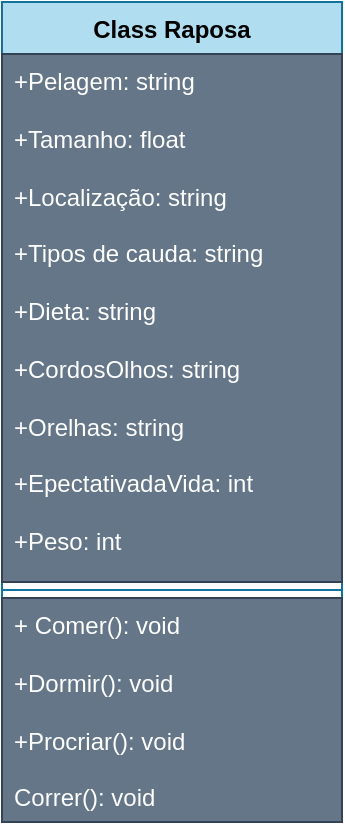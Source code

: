 <mxfile version="21.6.9" type="device">
  <diagram name="Página-1" id="MbaQlHeLYJgBoin0c5NS">
    <mxGraphModel dx="910" dy="521" grid="1" gridSize="10" guides="1" tooltips="1" connect="1" arrows="1" fold="1" page="1" pageScale="1" pageWidth="827" pageHeight="1169" math="0" shadow="0">
      <root>
        <mxCell id="0" />
        <mxCell id="1" parent="0" />
        <mxCell id="vRMYijvf0A109fN9fjne-1" value="Class Raposa" style="swimlane;fontStyle=1;align=center;verticalAlign=top;childLayout=stackLayout;horizontal=1;startSize=26;horizontalStack=0;resizeParent=1;resizeParentMax=0;resizeLast=0;collapsible=1;marginBottom=0;whiteSpace=wrap;html=1;fillColor=#b1ddf0;strokeColor=#10739e;" vertex="1" parent="1">
          <mxGeometry x="20" y="30" width="170" height="410" as="geometry" />
        </mxCell>
        <mxCell id="vRMYijvf0A109fN9fjne-2" value="+Pelagem: string&lt;br&gt;&lt;br&gt;+Tamanho: float&lt;br&gt;&lt;br&gt;+Localização: string&lt;br&gt;&lt;br&gt;+Tipos de cauda: string&lt;br&gt;&lt;br&gt;+Dieta: string&lt;br&gt;&lt;br&gt;+CordosOlhos: string&lt;br&gt;&lt;br&gt;+Orelhas: string&lt;br&gt;&lt;br&gt;+EpectativadaVida: int&lt;br&gt;&lt;br&gt;+Peso: int" style="text;strokeColor=#314354;fillColor=#647687;align=left;verticalAlign=top;spacingLeft=4;spacingRight=4;overflow=hidden;rotatable=0;points=[[0,0.5],[1,0.5]];portConstraint=eastwest;whiteSpace=wrap;html=1;fontColor=#ffffff;" vertex="1" parent="vRMYijvf0A109fN9fjne-1">
          <mxGeometry y="26" width="170" height="264" as="geometry" />
        </mxCell>
        <mxCell id="vRMYijvf0A109fN9fjne-3" value="" style="line;strokeWidth=1;fillColor=none;align=left;verticalAlign=middle;spacingTop=-1;spacingLeft=3;spacingRight=3;rotatable=0;labelPosition=right;points=[];portConstraint=eastwest;strokeColor=inherit;" vertex="1" parent="vRMYijvf0A109fN9fjne-1">
          <mxGeometry y="290" width="170" height="8" as="geometry" />
        </mxCell>
        <mxCell id="vRMYijvf0A109fN9fjne-4" value="+ Comer(): void&lt;br&gt;&lt;br&gt;+Dormir(): void&lt;br&gt;&lt;br&gt;+Procriar(): void&lt;br&gt;&lt;br&gt;Correr(): void&lt;br&gt;&lt;br&gt;+FazerSom(): void" style="text;strokeColor=#314354;fillColor=#647687;align=left;verticalAlign=top;spacingLeft=4;spacingRight=4;overflow=hidden;rotatable=0;points=[[0,0.5],[1,0.5]];portConstraint=eastwest;whiteSpace=wrap;html=1;fontColor=#ffffff;" vertex="1" parent="vRMYijvf0A109fN9fjne-1">
          <mxGeometry y="298" width="170" height="112" as="geometry" />
        </mxCell>
      </root>
    </mxGraphModel>
  </diagram>
</mxfile>
